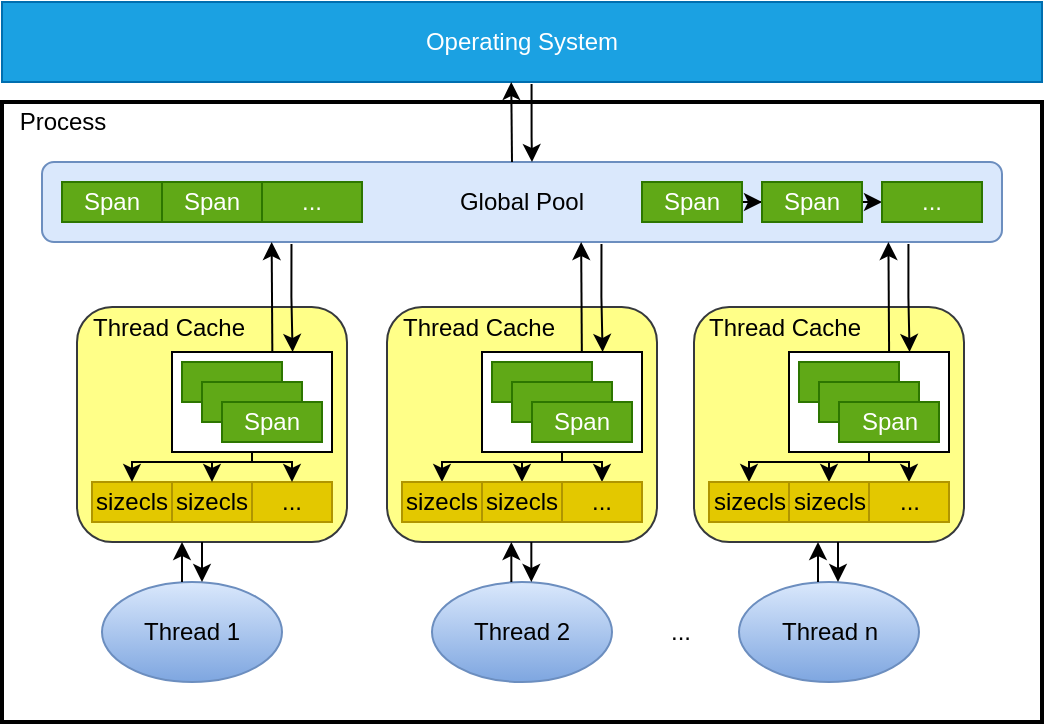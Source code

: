 <mxfile version="17.2.4" type="device"><diagram id="J_RPNEWCGk3fSI_QXSSq" name="第 1 页"><mxGraphModel dx="827" dy="539" grid="1" gridSize="10" guides="1" tooltips="1" connect="1" arrows="1" fold="1" page="1" pageScale="1" pageWidth="827" pageHeight="1169" math="0" shadow="0"><root><mxCell id="0"/><mxCell id="1" parent="0"/><mxCell id="fIupibEKkJYivdgyp4NC-5" value="" style="rounded=0;whiteSpace=wrap;html=1;strokeWidth=2;" vertex="1" parent="1"><mxGeometry x="40" y="90" width="520" height="310" as="geometry"/></mxCell><mxCell id="fIupibEKkJYivdgyp4NC-3" value="Process" style="text;html=1;align=center;verticalAlign=middle;resizable=0;points=[];autosize=1;strokeColor=none;fillColor=none;" vertex="1" parent="1"><mxGeometry x="40" y="90" width="60" height="20" as="geometry"/></mxCell><mxCell id="fIupibEKkJYivdgyp4NC-9" value="Operating System" style="rounded=0;whiteSpace=wrap;html=1;strokeWidth=1;fillColor=#1ba1e2;strokeColor=#006EAF;fontColor=#ffffff;" vertex="1" parent="1"><mxGeometry x="40" y="40" width="520" height="40" as="geometry"/></mxCell><mxCell id="fIupibEKkJYivdgyp4NC-10" value="Global Pool" style="rounded=1;whiteSpace=wrap;html=1;strokeWidth=1;fillColor=#dae8fc;strokeColor=#6c8ebf;" vertex="1" parent="1"><mxGeometry x="60" y="120" width="480" height="40" as="geometry"/></mxCell><mxCell id="fIupibEKkJYivdgyp4NC-20" value="Span" style="rounded=0;whiteSpace=wrap;html=1;strokeWidth=1;fillColor=#60a917;strokeColor=#2D7600;fontColor=#ffffff;" vertex="1" parent="1"><mxGeometry x="70" y="130" width="50" height="20" as="geometry"/></mxCell><mxCell id="fIupibEKkJYivdgyp4NC-21" value="Span" style="rounded=0;whiteSpace=wrap;html=1;strokeWidth=1;fillColor=#60a917;strokeColor=#2D7600;fontColor=#ffffff;" vertex="1" parent="1"><mxGeometry x="120" y="130" width="50" height="20" as="geometry"/></mxCell><mxCell id="fIupibEKkJYivdgyp4NC-22" value="..." style="rounded=0;whiteSpace=wrap;html=1;strokeWidth=1;fillColor=#60a917;strokeColor=#2D7600;fontColor=#ffffff;" vertex="1" parent="1"><mxGeometry x="170" y="130" width="50" height="20" as="geometry"/></mxCell><mxCell id="fIupibEKkJYivdgyp4NC-25" style="edgeStyle=orthogonalEdgeStyle;rounded=0;orthogonalLoop=1;jettySize=auto;html=1;exitX=1;exitY=0.5;exitDx=0;exitDy=0;" edge="1" parent="1" source="fIupibEKkJYivdgyp4NC-23" target="fIupibEKkJYivdgyp4NC-24"><mxGeometry relative="1" as="geometry"/></mxCell><mxCell id="fIupibEKkJYivdgyp4NC-23" value="Span" style="rounded=0;whiteSpace=wrap;html=1;strokeWidth=1;fillColor=#60a917;strokeColor=#2D7600;fontColor=#ffffff;" vertex="1" parent="1"><mxGeometry x="360" y="130" width="50" height="20" as="geometry"/></mxCell><mxCell id="fIupibEKkJYivdgyp4NC-35" style="edgeStyle=orthogonalEdgeStyle;rounded=0;orthogonalLoop=1;jettySize=auto;html=1;exitX=1;exitY=0.5;exitDx=0;exitDy=0;entryX=0;entryY=0.5;entryDx=0;entryDy=0;" edge="1" parent="1" source="fIupibEKkJYivdgyp4NC-24" target="fIupibEKkJYivdgyp4NC-34"><mxGeometry relative="1" as="geometry"/></mxCell><mxCell id="fIupibEKkJYivdgyp4NC-24" value="Span" style="rounded=0;whiteSpace=wrap;html=1;strokeWidth=1;fillColor=#60a917;strokeColor=#2D7600;fontColor=#ffffff;" vertex="1" parent="1"><mxGeometry x="420" y="130" width="50" height="20" as="geometry"/></mxCell><mxCell id="fIupibEKkJYivdgyp4NC-34" value="..." style="rounded=0;whiteSpace=wrap;html=1;strokeWidth=1;fillColor=#60a917;strokeColor=#2D7600;fontColor=#ffffff;" vertex="1" parent="1"><mxGeometry x="480" y="130" width="50" height="20" as="geometry"/></mxCell><mxCell id="fIupibEKkJYivdgyp4NC-36" value="" style="rounded=1;whiteSpace=wrap;html=1;strokeWidth=1;fillColor=#ffff88;strokeColor=#36393d;" vertex="1" parent="1"><mxGeometry x="232.5" y="192.5" width="135" height="117.5" as="geometry"/></mxCell><mxCell id="fIupibEKkJYivdgyp4NC-39" value="" style="rounded=1;whiteSpace=wrap;html=1;strokeWidth=1;fillColor=#ffff88;strokeColor=#36393d;" vertex="1" parent="1"><mxGeometry x="386" y="192.5" width="135" height="117.5" as="geometry"/></mxCell><mxCell id="fIupibEKkJYivdgyp4NC-40" value="" style="rounded=1;whiteSpace=wrap;html=1;strokeWidth=1;fillColor=#ffff88;strokeColor=#36393d;" vertex="1" parent="1"><mxGeometry x="77.5" y="192.5" width="135" height="117.5" as="geometry"/></mxCell><mxCell id="fIupibEKkJYivdgyp4NC-41" value="Thread Cache" style="text;html=1;align=center;verticalAlign=middle;resizable=0;points=[];autosize=1;strokeColor=none;fillColor=none;" vertex="1" parent="1"><mxGeometry x="386" y="192.5" width="90" height="20" as="geometry"/></mxCell><mxCell id="fIupibEKkJYivdgyp4NC-42" value="Thread Cache" style="text;html=1;align=center;verticalAlign=middle;resizable=0;points=[];autosize=1;strokeColor=none;fillColor=none;" vertex="1" parent="1"><mxGeometry x="232.5" y="192.5" width="90" height="20" as="geometry"/></mxCell><mxCell id="fIupibEKkJYivdgyp4NC-43" value="Thread Cache" style="text;html=1;align=center;verticalAlign=middle;resizable=0;points=[];autosize=1;strokeColor=none;fillColor=none;" vertex="1" parent="1"><mxGeometry x="77.5" y="192.5" width="90" height="20" as="geometry"/></mxCell><mxCell id="fIupibEKkJYivdgyp4NC-74" value="sizecls" style="rounded=0;whiteSpace=wrap;html=1;strokeWidth=1;fillColor=#e3c800;fontColor=#000000;strokeColor=#B09500;" vertex="1" parent="1"><mxGeometry x="85" y="280" width="40" height="20" as="geometry"/></mxCell><mxCell id="fIupibEKkJYivdgyp4NC-75" value="&lt;span&gt;sizecls&lt;/span&gt;" style="rounded=0;whiteSpace=wrap;html=1;strokeWidth=1;fillColor=#e3c800;fontColor=#000000;strokeColor=#B09500;" vertex="1" parent="1"><mxGeometry x="125" y="280" width="40" height="20" as="geometry"/></mxCell><mxCell id="fIupibEKkJYivdgyp4NC-76" value="..." style="rounded=0;whiteSpace=wrap;html=1;strokeWidth=1;fillColor=#e3c800;fontColor=#000000;strokeColor=#B09500;" vertex="1" parent="1"><mxGeometry x="165" y="280" width="40" height="20" as="geometry"/></mxCell><mxCell id="fIupibEKkJYivdgyp4NC-93" style="edgeStyle=orthogonalEdgeStyle;rounded=0;orthogonalLoop=1;jettySize=auto;html=1;exitX=0.5;exitY=1;exitDx=0;exitDy=0;entryX=0.5;entryY=0;entryDx=0;entryDy=0;" edge="1" parent="1" source="fIupibEKkJYivdgyp4NC-84" target="fIupibEKkJYivdgyp4NC-74"><mxGeometry relative="1" as="geometry"><Array as="points"><mxPoint x="165" y="270"/><mxPoint x="105" y="270"/></Array></mxGeometry></mxCell><mxCell id="fIupibEKkJYivdgyp4NC-94" style="edgeStyle=orthogonalEdgeStyle;rounded=0;orthogonalLoop=1;jettySize=auto;html=1;exitX=0.5;exitY=1;exitDx=0;exitDy=0;entryX=0.5;entryY=0;entryDx=0;entryDy=0;" edge="1" parent="1" source="fIupibEKkJYivdgyp4NC-84" target="fIupibEKkJYivdgyp4NC-75"><mxGeometry relative="1" as="geometry"><Array as="points"><mxPoint x="165" y="270"/><mxPoint x="145" y="270"/></Array></mxGeometry></mxCell><mxCell id="fIupibEKkJYivdgyp4NC-95" style="edgeStyle=orthogonalEdgeStyle;rounded=0;orthogonalLoop=1;jettySize=auto;html=1;exitX=0.5;exitY=1;exitDx=0;exitDy=0;entryX=0.5;entryY=0;entryDx=0;entryDy=0;" edge="1" parent="1" source="fIupibEKkJYivdgyp4NC-84" target="fIupibEKkJYivdgyp4NC-76"><mxGeometry relative="1" as="geometry"><Array as="points"><mxPoint x="165" y="270"/><mxPoint x="185" y="270"/></Array></mxGeometry></mxCell><mxCell id="fIupibEKkJYivdgyp4NC-84" value="" style="rounded=0;whiteSpace=wrap;html=1;strokeWidth=1;" vertex="1" parent="1"><mxGeometry x="125" y="215" width="80" height="50" as="geometry"/></mxCell><mxCell id="fIupibEKkJYivdgyp4NC-63" value="" style="rounded=0;whiteSpace=wrap;html=1;strokeWidth=1;fillColor=#60a917;strokeColor=#2D7600;fontColor=#ffffff;" vertex="1" parent="1"><mxGeometry x="130" y="220" width="50" height="20" as="geometry"/></mxCell><mxCell id="fIupibEKkJYivdgyp4NC-53" value="" style="rounded=0;whiteSpace=wrap;html=1;strokeWidth=1;fillColor=#60a917;strokeColor=#2D7600;fontColor=#ffffff;" vertex="1" parent="1"><mxGeometry x="140" y="230" width="50" height="20" as="geometry"/></mxCell><mxCell id="fIupibEKkJYivdgyp4NC-54" value="Span" style="rounded=0;whiteSpace=wrap;html=1;strokeWidth=1;fillColor=#60a917;strokeColor=#2D7600;fontColor=#ffffff;" vertex="1" parent="1"><mxGeometry x="150" y="240" width="50" height="20" as="geometry"/></mxCell><mxCell id="fIupibEKkJYivdgyp4NC-105" style="edgeStyle=orthogonalEdgeStyle;rounded=0;orthogonalLoop=1;jettySize=auto;html=1;exitX=0.5;exitY=1;exitDx=0;exitDy=0;entryX=0.5;entryY=0;entryDx=0;entryDy=0;" edge="1" parent="1" source="fIupibEKkJYivdgyp4NC-85" target="fIupibEKkJYivdgyp4NC-102"><mxGeometry relative="1" as="geometry"><Array as="points"><mxPoint x="474" y="270"/><mxPoint x="414" y="270"/></Array></mxGeometry></mxCell><mxCell id="fIupibEKkJYivdgyp4NC-106" style="edgeStyle=orthogonalEdgeStyle;rounded=0;orthogonalLoop=1;jettySize=auto;html=1;exitX=0.5;exitY=1;exitDx=0;exitDy=0;entryX=0.5;entryY=0;entryDx=0;entryDy=0;" edge="1" parent="1" source="fIupibEKkJYivdgyp4NC-85" target="fIupibEKkJYivdgyp4NC-103"><mxGeometry relative="1" as="geometry"><Array as="points"><mxPoint x="474" y="270"/><mxPoint x="454" y="270"/></Array></mxGeometry></mxCell><mxCell id="fIupibEKkJYivdgyp4NC-107" style="edgeStyle=orthogonalEdgeStyle;rounded=0;orthogonalLoop=1;jettySize=auto;html=1;exitX=0.5;exitY=1;exitDx=0;exitDy=0;entryX=0.5;entryY=0;entryDx=0;entryDy=0;" edge="1" parent="1" source="fIupibEKkJYivdgyp4NC-85" target="fIupibEKkJYivdgyp4NC-104"><mxGeometry relative="1" as="geometry"><Array as="points"><mxPoint x="474" y="270"/><mxPoint x="494" y="270"/></Array></mxGeometry></mxCell><mxCell id="fIupibEKkJYivdgyp4NC-85" value="" style="rounded=0;whiteSpace=wrap;html=1;strokeWidth=1;" vertex="1" parent="1"><mxGeometry x="433.5" y="215" width="80" height="50" as="geometry"/></mxCell><mxCell id="fIupibEKkJYivdgyp4NC-86" value="" style="rounded=0;whiteSpace=wrap;html=1;strokeWidth=1;fillColor=#60a917;strokeColor=#2D7600;fontColor=#ffffff;" vertex="1" parent="1"><mxGeometry x="438.5" y="220" width="50" height="20" as="geometry"/></mxCell><mxCell id="fIupibEKkJYivdgyp4NC-87" value="" style="rounded=0;whiteSpace=wrap;html=1;strokeWidth=1;fillColor=#60a917;strokeColor=#2D7600;fontColor=#ffffff;" vertex="1" parent="1"><mxGeometry x="448.5" y="230" width="50" height="20" as="geometry"/></mxCell><mxCell id="fIupibEKkJYivdgyp4NC-88" value="Span" style="rounded=0;whiteSpace=wrap;html=1;strokeWidth=1;fillColor=#60a917;strokeColor=#2D7600;fontColor=#ffffff;" vertex="1" parent="1"><mxGeometry x="458.5" y="240" width="50" height="20" as="geometry"/></mxCell><mxCell id="fIupibEKkJYivdgyp4NC-99" style="edgeStyle=orthogonalEdgeStyle;rounded=0;orthogonalLoop=1;jettySize=auto;html=1;exitX=0.5;exitY=1;exitDx=0;exitDy=0;entryX=0.5;entryY=0;entryDx=0;entryDy=0;" edge="1" parent="1" source="fIupibEKkJYivdgyp4NC-89" target="fIupibEKkJYivdgyp4NC-96"><mxGeometry relative="1" as="geometry"><Array as="points"><mxPoint x="320" y="270"/><mxPoint x="260" y="270"/></Array></mxGeometry></mxCell><mxCell id="fIupibEKkJYivdgyp4NC-100" style="edgeStyle=orthogonalEdgeStyle;rounded=0;orthogonalLoop=1;jettySize=auto;html=1;exitX=0.5;exitY=1;exitDx=0;exitDy=0;entryX=0.5;entryY=0;entryDx=0;entryDy=0;" edge="1" parent="1" source="fIupibEKkJYivdgyp4NC-89" target="fIupibEKkJYivdgyp4NC-97"><mxGeometry relative="1" as="geometry"><Array as="points"><mxPoint x="320" y="270"/><mxPoint x="300" y="270"/></Array></mxGeometry></mxCell><mxCell id="fIupibEKkJYivdgyp4NC-101" style="edgeStyle=orthogonalEdgeStyle;rounded=0;orthogonalLoop=1;jettySize=auto;html=1;exitX=0.5;exitY=1;exitDx=0;exitDy=0;entryX=0.5;entryY=0;entryDx=0;entryDy=0;" edge="1" parent="1" source="fIupibEKkJYivdgyp4NC-89" target="fIupibEKkJYivdgyp4NC-98"><mxGeometry relative="1" as="geometry"><Array as="points"><mxPoint x="320" y="270"/><mxPoint x="340" y="270"/></Array></mxGeometry></mxCell><mxCell id="fIupibEKkJYivdgyp4NC-89" value="" style="rounded=0;whiteSpace=wrap;html=1;strokeWidth=1;" vertex="1" parent="1"><mxGeometry x="280" y="215" width="80" height="50" as="geometry"/></mxCell><mxCell id="fIupibEKkJYivdgyp4NC-90" value="" style="rounded=0;whiteSpace=wrap;html=1;strokeWidth=1;fillColor=#60a917;strokeColor=#2D7600;fontColor=#ffffff;" vertex="1" parent="1"><mxGeometry x="285" y="220" width="50" height="20" as="geometry"/></mxCell><mxCell id="fIupibEKkJYivdgyp4NC-91" value="" style="rounded=0;whiteSpace=wrap;html=1;strokeWidth=1;fillColor=#60a917;strokeColor=#2D7600;fontColor=#ffffff;" vertex="1" parent="1"><mxGeometry x="295" y="230" width="50" height="20" as="geometry"/></mxCell><mxCell id="fIupibEKkJYivdgyp4NC-92" value="Span" style="rounded=0;whiteSpace=wrap;html=1;strokeWidth=1;fillColor=#60a917;strokeColor=#2D7600;fontColor=#ffffff;" vertex="1" parent="1"><mxGeometry x="305" y="240" width="50" height="20" as="geometry"/></mxCell><mxCell id="fIupibEKkJYivdgyp4NC-96" value="sizecls" style="rounded=0;whiteSpace=wrap;html=1;strokeWidth=1;fillColor=#e3c800;fontColor=#000000;strokeColor=#B09500;" vertex="1" parent="1"><mxGeometry x="240" y="280" width="40" height="20" as="geometry"/></mxCell><mxCell id="fIupibEKkJYivdgyp4NC-97" value="&lt;span&gt;sizecls&lt;/span&gt;" style="rounded=0;whiteSpace=wrap;html=1;strokeWidth=1;fillColor=#e3c800;fontColor=#000000;strokeColor=#B09500;" vertex="1" parent="1"><mxGeometry x="280" y="280" width="40" height="20" as="geometry"/></mxCell><mxCell id="fIupibEKkJYivdgyp4NC-98" value="..." style="rounded=0;whiteSpace=wrap;html=1;strokeWidth=1;fillColor=#e3c800;fontColor=#000000;strokeColor=#B09500;" vertex="1" parent="1"><mxGeometry x="320" y="280" width="40" height="20" as="geometry"/></mxCell><mxCell id="fIupibEKkJYivdgyp4NC-102" value="sizecls" style="rounded=0;whiteSpace=wrap;html=1;strokeWidth=1;fillColor=#e3c800;fontColor=#000000;strokeColor=#B09500;" vertex="1" parent="1"><mxGeometry x="393.5" y="280" width="40" height="20" as="geometry"/></mxCell><mxCell id="fIupibEKkJYivdgyp4NC-103" value="&lt;span&gt;sizecls&lt;/span&gt;" style="rounded=0;whiteSpace=wrap;html=1;strokeWidth=1;fillColor=#e3c800;fontColor=#000000;strokeColor=#B09500;" vertex="1" parent="1"><mxGeometry x="433.5" y="280" width="40" height="20" as="geometry"/></mxCell><mxCell id="fIupibEKkJYivdgyp4NC-104" value="..." style="rounded=0;whiteSpace=wrap;html=1;strokeWidth=1;fillColor=#e3c800;fontColor=#000000;strokeColor=#B09500;" vertex="1" parent="1"><mxGeometry x="473.5" y="280" width="40" height="20" as="geometry"/></mxCell><mxCell id="fIupibEKkJYivdgyp4NC-112" value="" style="endArrow=classic;html=1;rounded=0;exitX=0.75;exitY=0;exitDx=0;exitDy=0;" edge="1" parent="1"><mxGeometry width="50" height="50" relative="1" as="geometry"><mxPoint x="329.92" y="215" as="sourcePoint"/><mxPoint x="329.58" y="160" as="targetPoint"/></mxGeometry></mxCell><mxCell id="fIupibEKkJYivdgyp4NC-113" value="" style="endArrow=classic;html=1;rounded=0;exitX=0.75;exitY=0;exitDx=0;exitDy=0;" edge="1" parent="1"><mxGeometry width="50" height="50" relative="1" as="geometry"><mxPoint x="483.55" y="215" as="sourcePoint"/><mxPoint x="483.21" y="160" as="targetPoint"/></mxGeometry></mxCell><mxCell id="fIupibEKkJYivdgyp4NC-114" value="" style="endArrow=classic;html=1;rounded=0;exitX=0.75;exitY=0;exitDx=0;exitDy=0;" edge="1" parent="1"><mxGeometry width="50" height="50" relative="1" as="geometry"><mxPoint x="175.17" y="215" as="sourcePoint"/><mxPoint x="174.83" y="160" as="targetPoint"/></mxGeometry></mxCell><mxCell id="fIupibEKkJYivdgyp4NC-121" style="edgeStyle=orthogonalEdgeStyle;rounded=0;orthogonalLoop=1;jettySize=auto;html=1;exitX=0.588;exitY=1.06;exitDx=0;exitDy=0;entryX=0.785;entryY=0.028;entryDx=0;entryDy=0;entryPerimeter=0;exitPerimeter=0;" edge="1" parent="1"><mxGeometry relative="1" as="geometry"><mxPoint x="184.74" y="161.0" as="sourcePoint"/><mxPoint x="185.3" y="215" as="targetPoint"/><Array as="points"><mxPoint x="184.5" y="187.6"/><mxPoint x="185.5" y="187.6"/></Array></mxGeometry></mxCell><mxCell id="fIupibEKkJYivdgyp4NC-122" style="edgeStyle=orthogonalEdgeStyle;rounded=0;orthogonalLoop=1;jettySize=auto;html=1;exitX=0.588;exitY=1.06;exitDx=0;exitDy=0;entryX=0.785;entryY=0.028;entryDx=0;entryDy=0;entryPerimeter=0;exitPerimeter=0;" edge="1" parent="1"><mxGeometry relative="1" as="geometry"><mxPoint x="339.74" y="161.0" as="sourcePoint"/><mxPoint x="340.3" y="215.0" as="targetPoint"/><Array as="points"><mxPoint x="339.5" y="187.6"/><mxPoint x="340.5" y="187.6"/></Array></mxGeometry></mxCell><mxCell id="fIupibEKkJYivdgyp4NC-123" style="edgeStyle=orthogonalEdgeStyle;rounded=0;orthogonalLoop=1;jettySize=auto;html=1;exitX=0.588;exitY=1.06;exitDx=0;exitDy=0;entryX=0.785;entryY=0.028;entryDx=0;entryDy=0;entryPerimeter=0;exitPerimeter=0;" edge="1" parent="1"><mxGeometry relative="1" as="geometry"><mxPoint x="493.22" y="161" as="sourcePoint"/><mxPoint x="493.78" y="215.0" as="targetPoint"/><Array as="points"><mxPoint x="492.98" y="187.6"/><mxPoint x="493.98" y="187.6"/></Array></mxGeometry></mxCell><mxCell id="fIupibEKkJYivdgyp4NC-126" value="" style="endArrow=classic;html=1;rounded=0;" edge="1" parent="1"><mxGeometry width="50" height="50" relative="1" as="geometry"><mxPoint x="295" y="120" as="sourcePoint"/><mxPoint x="294.62" y="80" as="targetPoint"/></mxGeometry></mxCell><mxCell id="fIupibEKkJYivdgyp4NC-127" style="edgeStyle=orthogonalEdgeStyle;rounded=0;orthogonalLoop=1;jettySize=auto;html=1;exitX=0.588;exitY=1.06;exitDx=0;exitDy=0;exitPerimeter=0;" edge="1" parent="1"><mxGeometry relative="1" as="geometry"><mxPoint x="304.78" y="81" as="sourcePoint"/><mxPoint x="305" y="120" as="targetPoint"/><Array as="points"><mxPoint x="304.54" y="107.6"/><mxPoint x="305.54" y="107.6"/></Array></mxGeometry></mxCell><mxCell id="fIupibEKkJYivdgyp4NC-128" value="Thread 1" style="ellipse;whiteSpace=wrap;html=1;strokeWidth=1;fillColor=#dae8fc;gradientColor=#7ea6e0;strokeColor=#6c8ebf;" vertex="1" parent="1"><mxGeometry x="90" y="330" width="90" height="50" as="geometry"/></mxCell><mxCell id="fIupibEKkJYivdgyp4NC-129" value="Thread n" style="ellipse;whiteSpace=wrap;html=1;strokeWidth=1;fillColor=#dae8fc;gradientColor=#7ea6e0;strokeColor=#6c8ebf;" vertex="1" parent="1"><mxGeometry x="408.5" y="330" width="90" height="50" as="geometry"/></mxCell><mxCell id="fIupibEKkJYivdgyp4NC-130" value="Thread 2" style="ellipse;whiteSpace=wrap;html=1;strokeWidth=1;fillColor=#dae8fc;gradientColor=#7ea6e0;strokeColor=#6c8ebf;" vertex="1" parent="1"><mxGeometry x="255" y="330" width="90" height="50" as="geometry"/></mxCell><mxCell id="fIupibEKkJYivdgyp4NC-132" value="..." style="text;html=1;align=center;verticalAlign=middle;resizable=0;points=[];autosize=1;strokeColor=none;fillColor=none;" vertex="1" parent="1"><mxGeometry x="363.5" y="345" width="30" height="20" as="geometry"/></mxCell><mxCell id="fIupibEKkJYivdgyp4NC-138" value="" style="endArrow=classic;html=1;rounded=0;" edge="1" parent="1"><mxGeometry width="50" height="50" relative="1" as="geometry"><mxPoint x="130" y="330" as="sourcePoint"/><mxPoint x="130" y="310" as="targetPoint"/></mxGeometry></mxCell><mxCell id="fIupibEKkJYivdgyp4NC-140" value="" style="endArrow=classic;html=1;rounded=0;" edge="1" parent="1"><mxGeometry width="50" height="50" relative="1" as="geometry"><mxPoint x="140" y="310" as="sourcePoint"/><mxPoint x="140" y="330" as="targetPoint"/></mxGeometry></mxCell><mxCell id="fIupibEKkJYivdgyp4NC-141" value="" style="endArrow=classic;html=1;rounded=0;" edge="1" parent="1"><mxGeometry width="50" height="50" relative="1" as="geometry"><mxPoint x="294.67" y="330" as="sourcePoint"/><mxPoint x="294.67" y="310" as="targetPoint"/></mxGeometry></mxCell><mxCell id="fIupibEKkJYivdgyp4NC-142" value="" style="endArrow=classic;html=1;rounded=0;" edge="1" parent="1"><mxGeometry width="50" height="50" relative="1" as="geometry"><mxPoint x="304.67" y="310" as="sourcePoint"/><mxPoint x="304.67" y="330" as="targetPoint"/></mxGeometry></mxCell><mxCell id="fIupibEKkJYivdgyp4NC-143" value="" style="endArrow=classic;html=1;rounded=0;" edge="1" parent="1"><mxGeometry width="50" height="50" relative="1" as="geometry"><mxPoint x="448.0" y="330" as="sourcePoint"/><mxPoint x="448.0" y="310" as="targetPoint"/></mxGeometry></mxCell><mxCell id="fIupibEKkJYivdgyp4NC-144" value="" style="endArrow=classic;html=1;rounded=0;" edge="1" parent="1"><mxGeometry width="50" height="50" relative="1" as="geometry"><mxPoint x="458.0" y="310" as="sourcePoint"/><mxPoint x="458.0" y="330" as="targetPoint"/></mxGeometry></mxCell></root></mxGraphModel></diagram></mxfile>